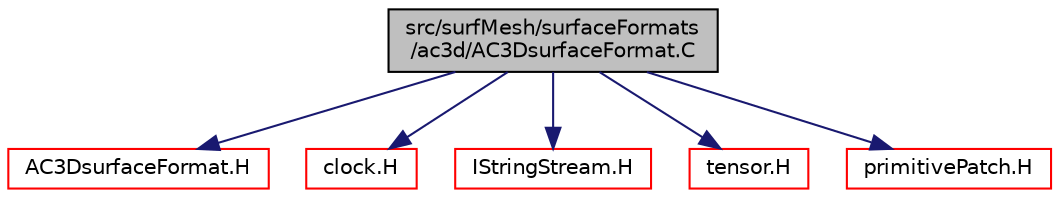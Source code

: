 digraph "src/surfMesh/surfaceFormats/ac3d/AC3DsurfaceFormat.C"
{
  bgcolor="transparent";
  edge [fontname="Helvetica",fontsize="10",labelfontname="Helvetica",labelfontsize="10"];
  node [fontname="Helvetica",fontsize="10",shape=record];
  Node0 [label="src/surfMesh/surfaceFormats\l/ac3d/AC3DsurfaceFormat.C",height=0.2,width=0.4,color="black", fillcolor="grey75", style="filled", fontcolor="black"];
  Node0 -> Node1 [color="midnightblue",fontsize="10",style="solid",fontname="Helvetica"];
  Node1 [label="AC3DsurfaceFormat.H",height=0.2,width=0.4,color="red",URL="$a15404.html"];
  Node0 -> Node201 [color="midnightblue",fontsize="10",style="solid",fontname="Helvetica"];
  Node201 [label="clock.H",height=0.2,width=0.4,color="red",URL="$a10919.html"];
  Node0 -> Node203 [color="midnightblue",fontsize="10",style="solid",fontname="Helvetica"];
  Node203 [label="IStringStream.H",height=0.2,width=0.4,color="red",URL="$a09935.html"];
  Node0 -> Node130 [color="midnightblue",fontsize="10",style="solid",fontname="Helvetica"];
  Node130 [label="tensor.H",height=0.2,width=0.4,color="red",URL="$a13613.html"];
  Node0 -> Node205 [color="midnightblue",fontsize="10",style="solid",fontname="Helvetica"];
  Node205 [label="primitivePatch.H",height=0.2,width=0.4,color="red",URL="$a12767.html"];
}
